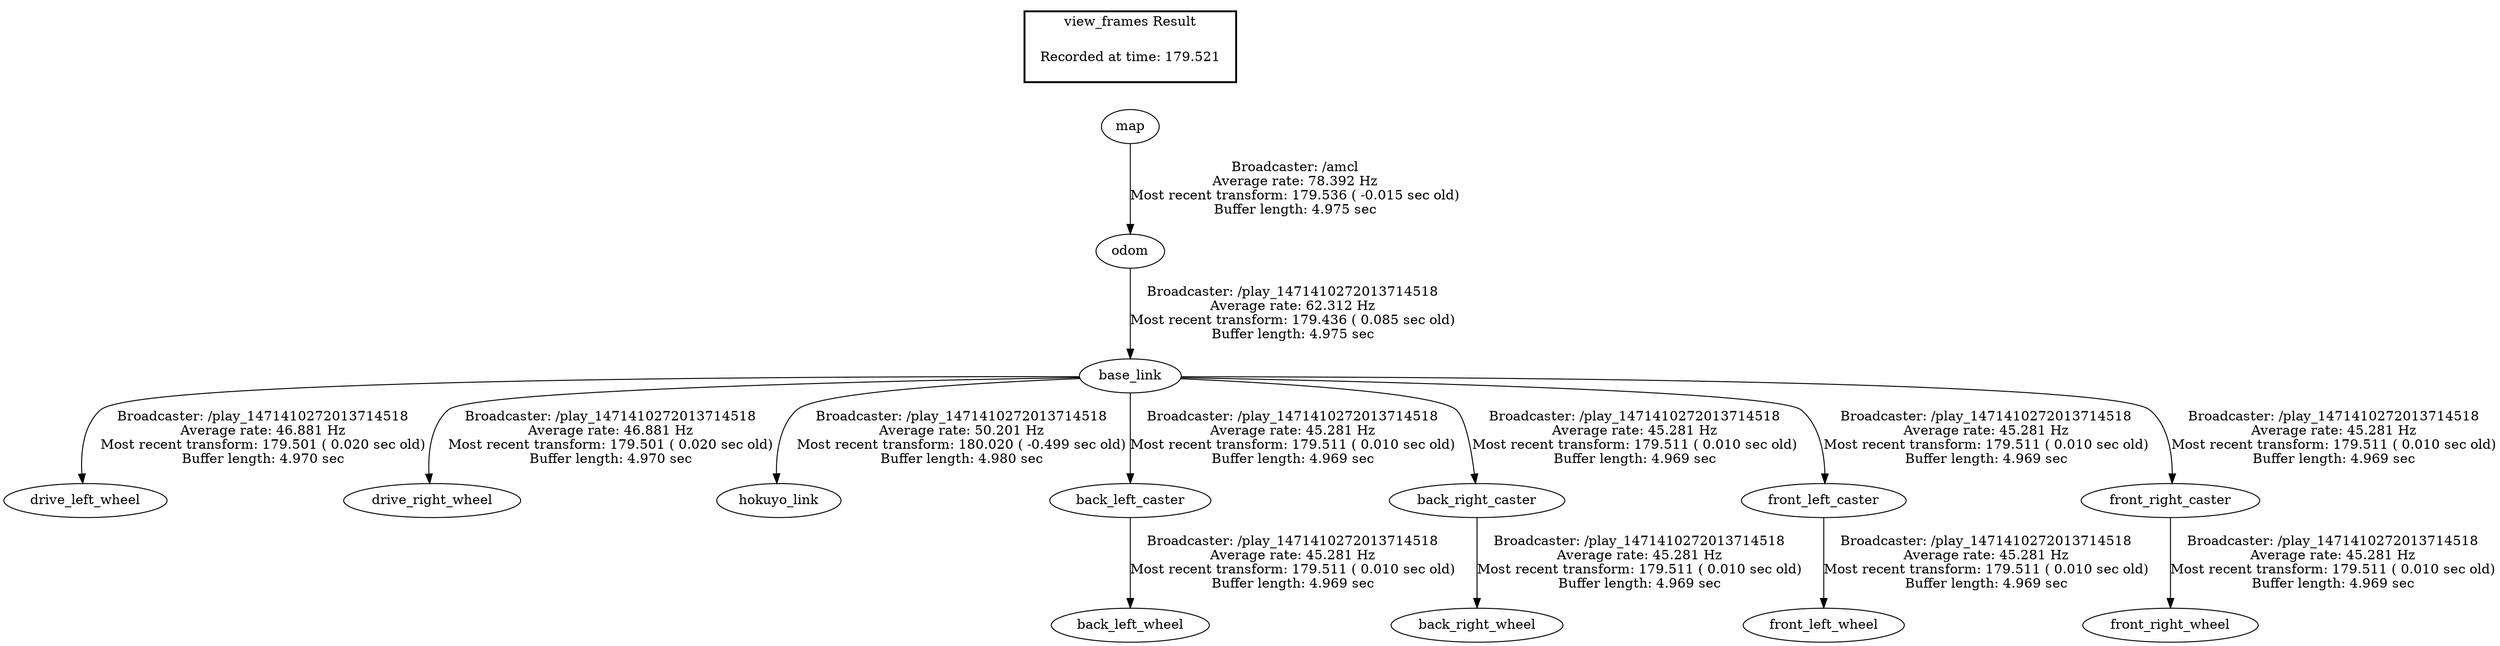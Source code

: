 digraph G {
"base_link" -> "drive_left_wheel"[label="Broadcaster: /play_1471410272013714518\nAverage rate: 46.881 Hz\nMost recent transform: 179.501 ( 0.020 sec old)\nBuffer length: 4.970 sec\n"];
"odom" -> "base_link"[label="Broadcaster: /play_1471410272013714518\nAverage rate: 62.312 Hz\nMost recent transform: 179.436 ( 0.085 sec old)\nBuffer length: 4.975 sec\n"];
"base_link" -> "drive_right_wheel"[label="Broadcaster: /play_1471410272013714518\nAverage rate: 46.881 Hz\nMost recent transform: 179.501 ( 0.020 sec old)\nBuffer length: 4.970 sec\n"];
"map" -> "odom"[label="Broadcaster: /amcl\nAverage rate: 78.392 Hz\nMost recent transform: 179.536 ( -0.015 sec old)\nBuffer length: 4.975 sec\n"];
"base_link" -> "hokuyo_link"[label="Broadcaster: /play_1471410272013714518\nAverage rate: 50.201 Hz\nMost recent transform: 180.020 ( -0.499 sec old)\nBuffer length: 4.980 sec\n"];
"base_link" -> "back_left_caster"[label="Broadcaster: /play_1471410272013714518\nAverage rate: 45.281 Hz\nMost recent transform: 179.511 ( 0.010 sec old)\nBuffer length: 4.969 sec\n"];
"back_left_caster" -> "back_left_wheel"[label="Broadcaster: /play_1471410272013714518\nAverage rate: 45.281 Hz\nMost recent transform: 179.511 ( 0.010 sec old)\nBuffer length: 4.969 sec\n"];
"base_link" -> "back_right_caster"[label="Broadcaster: /play_1471410272013714518\nAverage rate: 45.281 Hz\nMost recent transform: 179.511 ( 0.010 sec old)\nBuffer length: 4.969 sec\n"];
"back_right_caster" -> "back_right_wheel"[label="Broadcaster: /play_1471410272013714518\nAverage rate: 45.281 Hz\nMost recent transform: 179.511 ( 0.010 sec old)\nBuffer length: 4.969 sec\n"];
"base_link" -> "front_left_caster"[label="Broadcaster: /play_1471410272013714518\nAverage rate: 45.281 Hz\nMost recent transform: 179.511 ( 0.010 sec old)\nBuffer length: 4.969 sec\n"];
"front_left_caster" -> "front_left_wheel"[label="Broadcaster: /play_1471410272013714518\nAverage rate: 45.281 Hz\nMost recent transform: 179.511 ( 0.010 sec old)\nBuffer length: 4.969 sec\n"];
"base_link" -> "front_right_caster"[label="Broadcaster: /play_1471410272013714518\nAverage rate: 45.281 Hz\nMost recent transform: 179.511 ( 0.010 sec old)\nBuffer length: 4.969 sec\n"];
"front_right_caster" -> "front_right_wheel"[label="Broadcaster: /play_1471410272013714518\nAverage rate: 45.281 Hz\nMost recent transform: 179.511 ( 0.010 sec old)\nBuffer length: 4.969 sec\n"];
edge [style=invis];
 subgraph cluster_legend { style=bold; color=black; label ="view_frames Result";
"Recorded at time: 179.521"[ shape=plaintext ] ;
 }->"map";
}